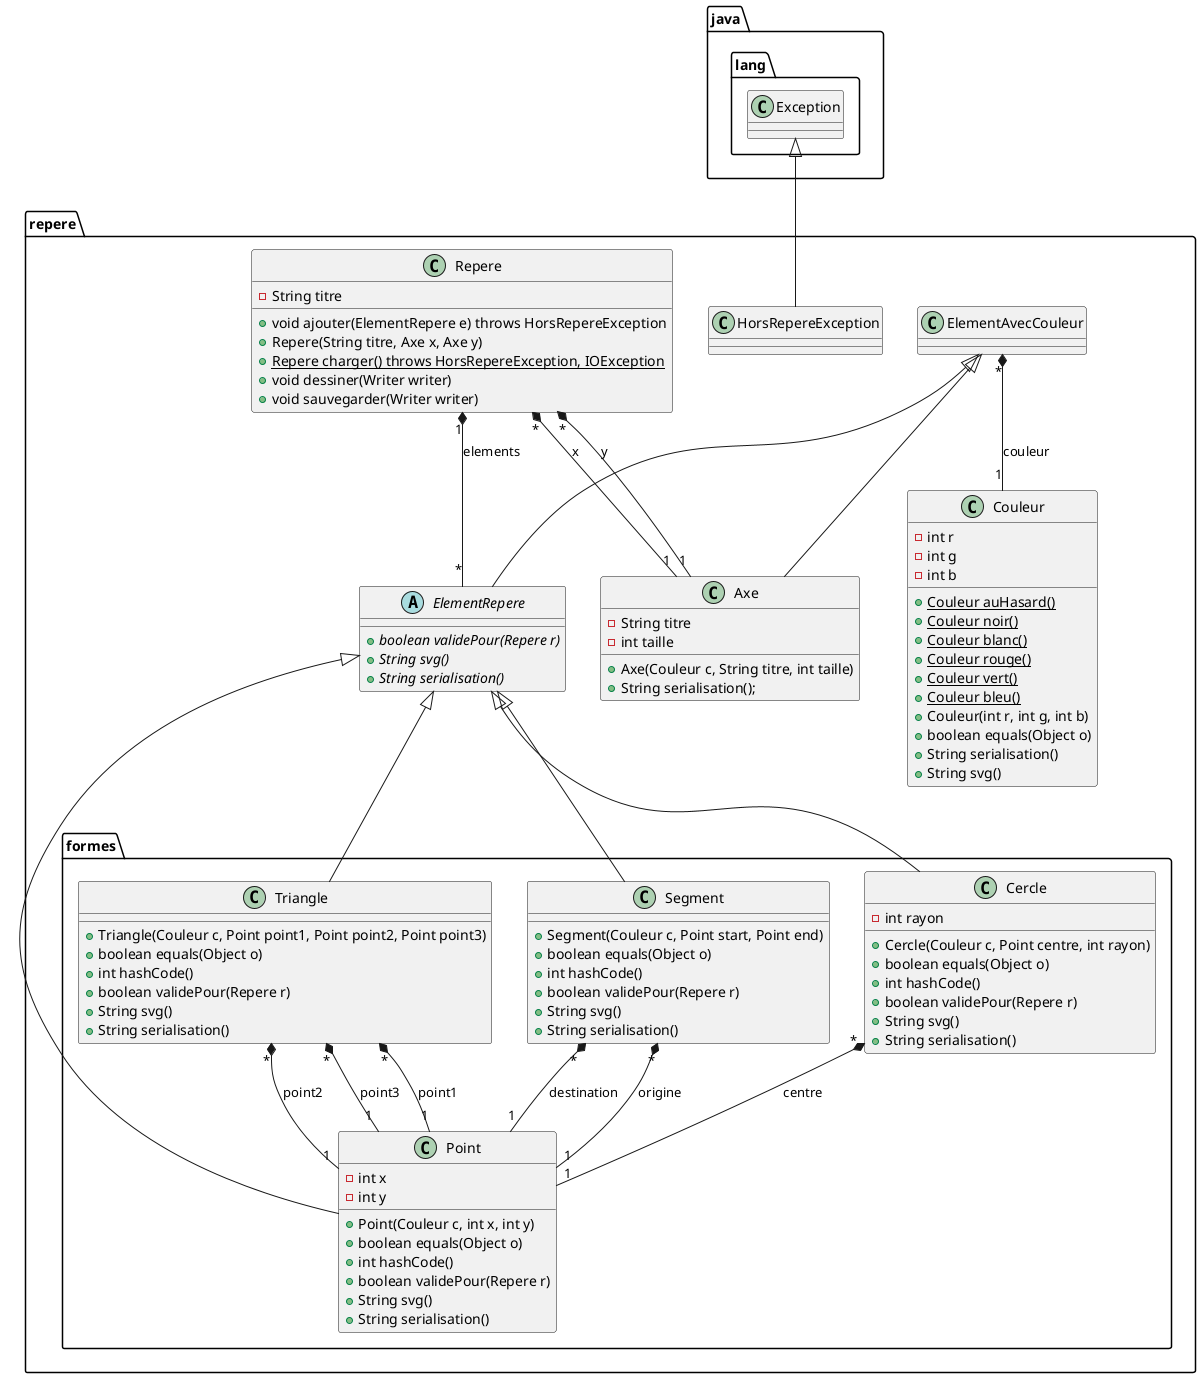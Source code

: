 @startuml design.png
package java.lang {

class Exception {
}

}

package repere {

abstract class ElementRepere {
+ {abstract} boolean validePour(Repere r)
+ {abstract} String svg()
+ {abstract} String serialisation()
}

ElementAvecCouleur <|-- Axe
ElementAvecCouleur <|-- ElementRepere
ElementAvecCouleur "*" *-- "1" Couleur : couleur

class Couleur {
- int r
- int g
- int b
+ {static} Couleur auHasard()
+ {static} Couleur noir()
+ {static} Couleur blanc()
+ {static} Couleur rouge()
+ {static} Couleur vert()
+ {static} Couleur bleu()
+ Couleur(int r, int g, int b)
+ boolean equals(Object o)
+ String serialisation()
+ String svg()
}

Exception <|-- HorsRepereException

class Axe {
- String titre
- int taille
+ Axe(Couleur c, String titre, int taille)
+ String serialisation();
}

class Repere {
- String titre
+ void ajouter(ElementRepere e) throws HorsRepereException
+ Repere(String titre, Axe x, Axe y)
+ {static} Repere charger() throws HorsRepereException, IOException
+ void dessiner(Writer writer)
+ void sauvegarder(Writer writer)
}

Repere "*" *-- "1" Axe : x
Repere "*" *-- "1" Axe : y
Repere "1" *-- "*" ElementRepere : elements

}

package repere.formes {

ElementRepere <|-- Segment
Segment "*" *-- "1" Point : origine
Segment "*" *-- "1" Point : destination
class Segment {
+ Segment(Couleur c, Point start, Point end)
+ boolean equals(Object o)
+ int hashCode()
+ boolean validePour(Repere r)
+ String svg()
+ String serialisation()
}

ElementRepere <|-- Point
class Point {
- int x
- int y
+ Point(Couleur c, int x, int y)
+ boolean equals(Object o)
+ int hashCode()
+ boolean validePour(Repere r)
+ String svg()
+ String serialisation()
}

ElementRepere <|-- Cercle
Cercle "*" *-- "1" Point : centre
class Cercle {
- int rayon
+ Cercle(Couleur c, Point centre, int rayon)
+ boolean equals(Object o)
+ int hashCode()
+ boolean validePour(Repere r)
+ String svg()
+ String serialisation()
}

ElementRepere <|-- Triangle
Triangle "*" *-- "1" Point : point1
Triangle "*" *-- "1" Point : point2
Triangle "*" *-- "1" Point : point3
class Triangle {
+ Triangle(Couleur c, Point point1, Point point2, Point point3)
+ boolean equals(Object o)
+ int hashCode()
+ boolean validePour(Repere r)
+ String svg()
+ String serialisation()
}

}
@enduml
